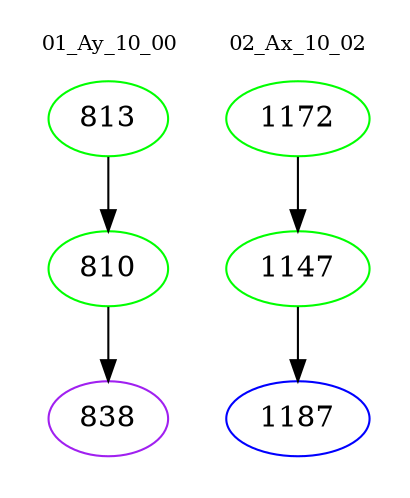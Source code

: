 digraph{
subgraph cluster_0 {
color = white
label = "01_Ay_10_00";
fontsize=10;
T0_813 [label="813", color="green"]
T0_813 -> T0_810 [color="black"]
T0_810 [label="810", color="green"]
T0_810 -> T0_838 [color="black"]
T0_838 [label="838", color="purple"]
}
subgraph cluster_1 {
color = white
label = "02_Ax_10_02";
fontsize=10;
T1_1172 [label="1172", color="green"]
T1_1172 -> T1_1147 [color="black"]
T1_1147 [label="1147", color="green"]
T1_1147 -> T1_1187 [color="black"]
T1_1187 [label="1187", color="blue"]
}
}

